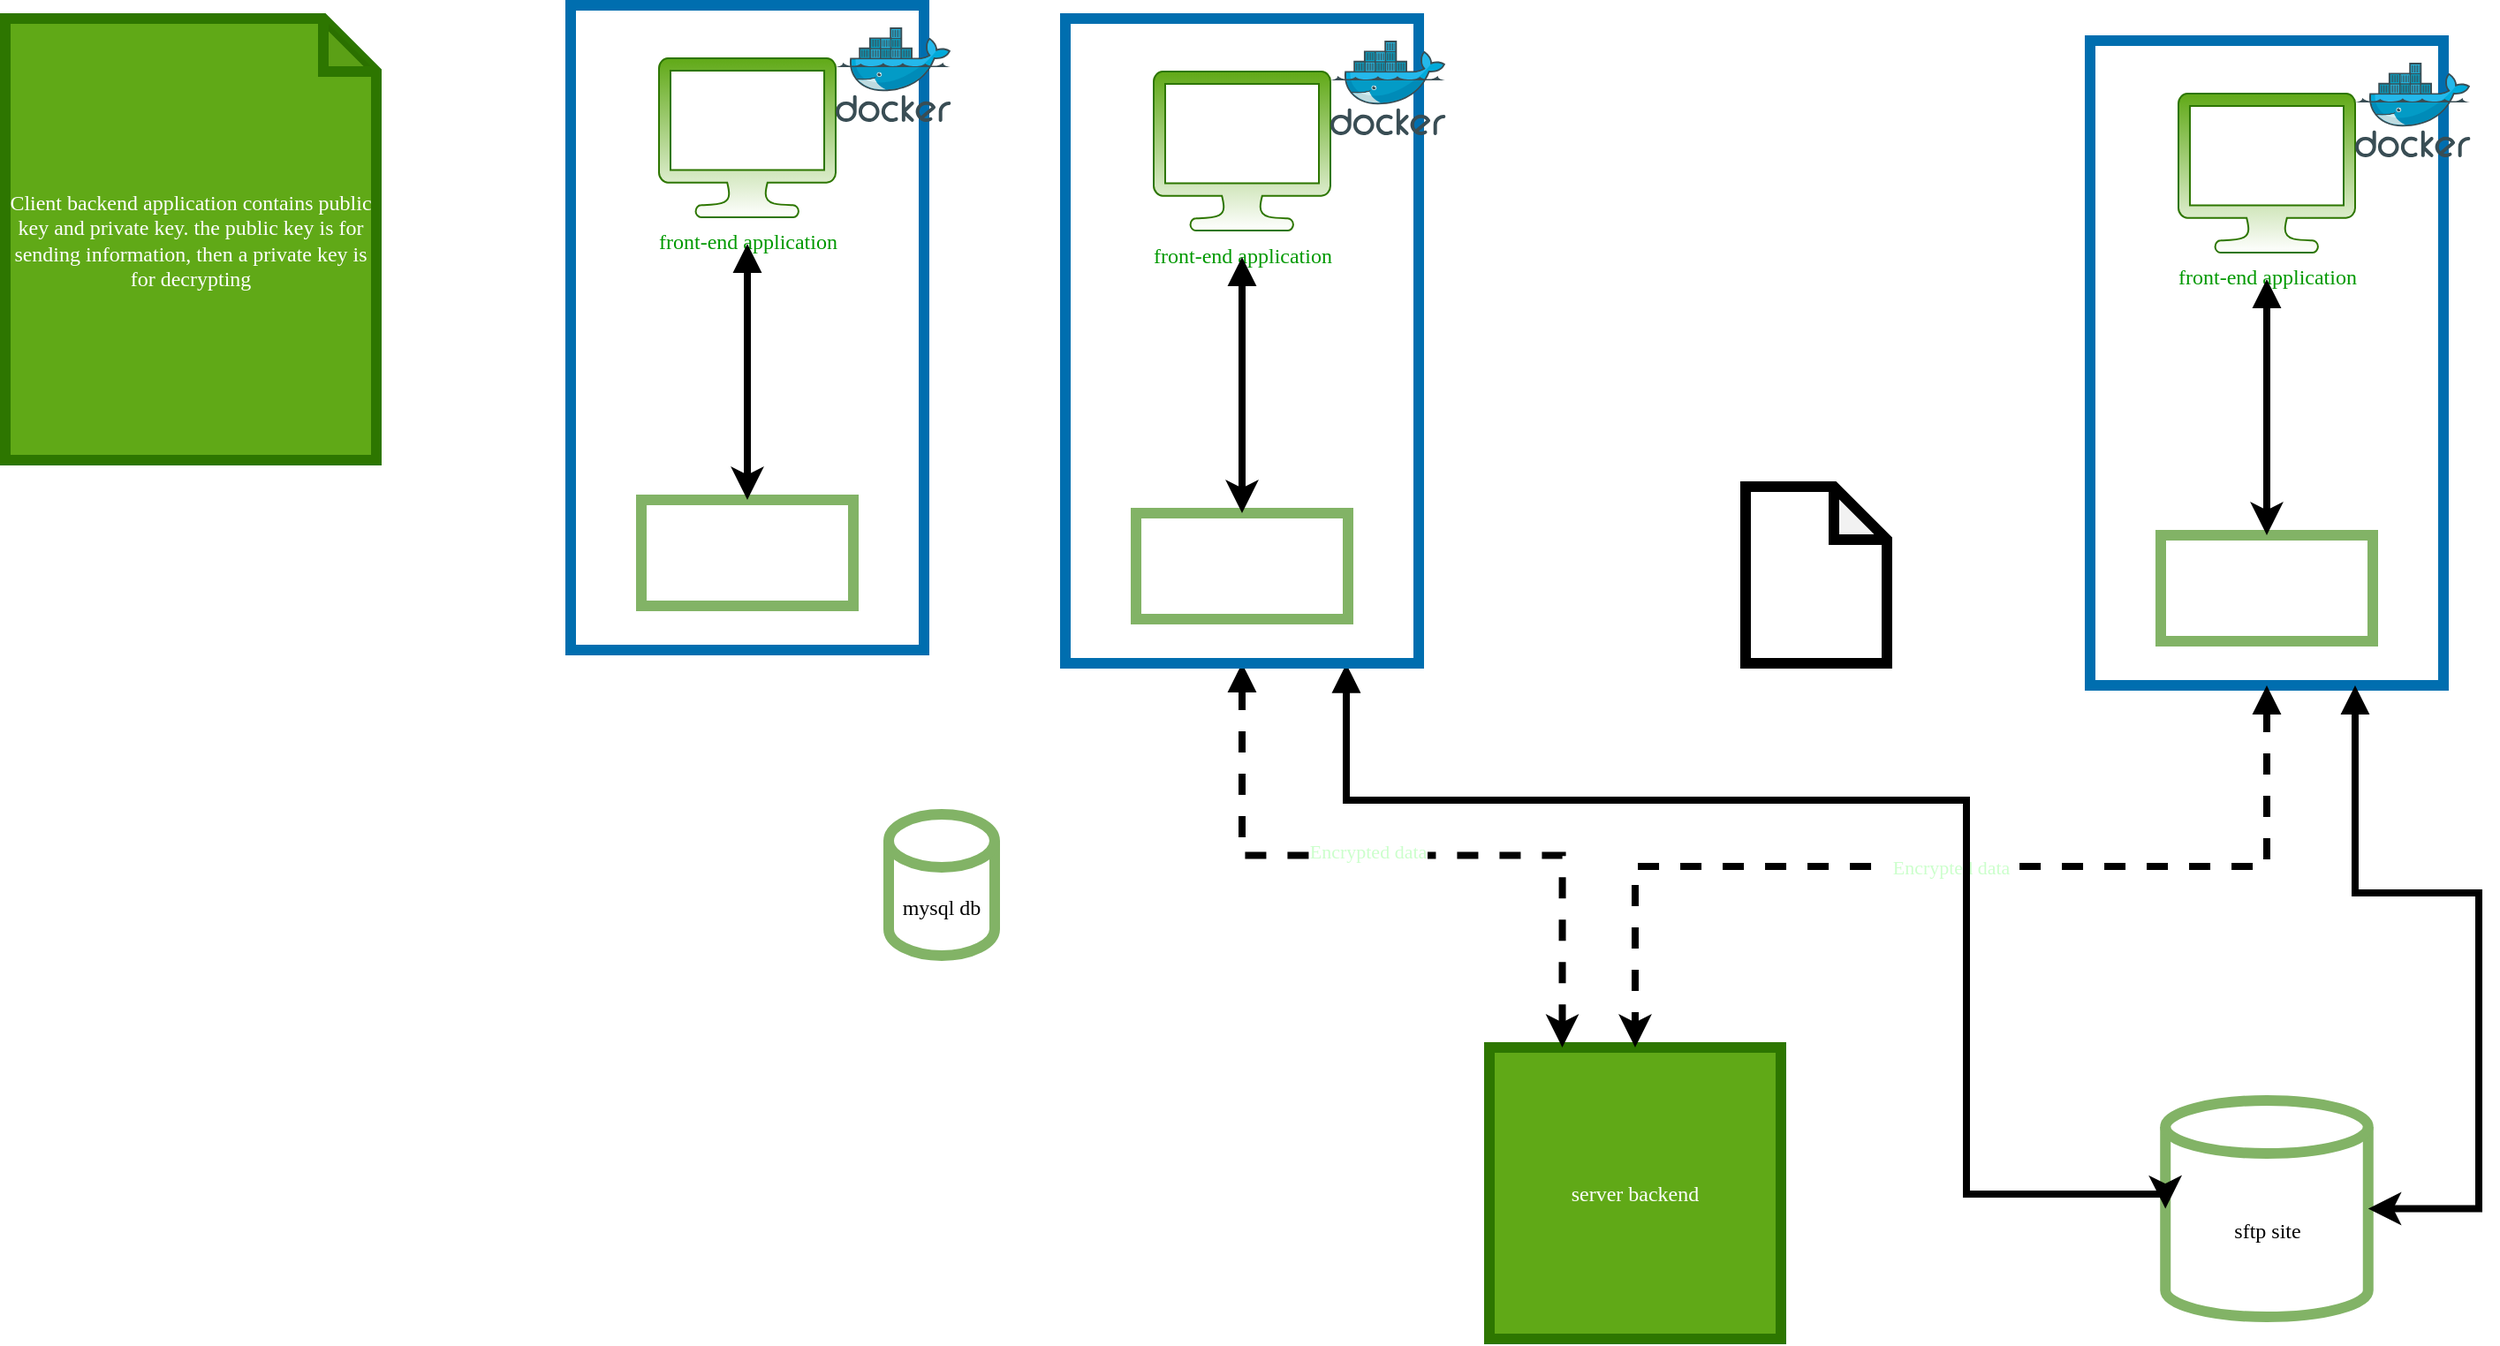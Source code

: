 <mxfile version="16.2.4" type="device"><diagram id="uitrMO1AaJZe0HgwEuxK" name="Page-1"><mxGraphModel dx="2272" dy="905" grid="1" gridSize="10" guides="1" tooltips="1" connect="1" arrows="1" fold="1" page="1" pageScale="1" pageWidth="850" pageHeight="1100" math="0" shadow="0"><root><mxCell id="0"/><mxCell id="1" parent="0"/><mxCell id="pYnr8Tc2lTxlnqV0wQ_2-9" value="mysql db" style="shape=cylinder3;whiteSpace=wrap;html=1;boundedLbl=1;backgroundOutline=1;size=15;fontFamily=Lucida Console;strokeWidth=6;gradientDirection=south;fillColor=none;strokeColor=#82b366;" vertex="1" parent="1"><mxGeometry x="-60" y="468" width="60" height="80" as="geometry"/></mxCell><mxCell id="pYnr8Tc2lTxlnqV0wQ_2-22" value="sftp site&lt;br&gt;" style="shape=cylinder3;whiteSpace=wrap;html=1;boundedLbl=1;backgroundOutline=1;size=15;fontFamily=Lucida Console;strokeWidth=6;gradientDirection=south;fillColor=none;strokeColor=#82b366;" vertex="1" parent="1"><mxGeometry x="662.62" y="630" width="114.76" height="122.5" as="geometry"/></mxCell><mxCell id="pYnr8Tc2lTxlnqV0wQ_2-23" value="server backend" style="whiteSpace=wrap;html=1;aspect=fixed;shadow=0;labelBackgroundColor=none;fontFamily=Lucida Console;strokeWidth=6;gradientDirection=south;fillColor=#60a917;fontColor=#ffffff;strokeColor=#2D7600;" vertex="1" parent="1"><mxGeometry x="280" y="600" width="165" height="165" as="geometry"/></mxCell><mxCell id="pYnr8Tc2lTxlnqV0wQ_2-31" value="" style="group" vertex="1" connectable="0" parent="1"><mxGeometry x="620" y="30" width="215.24" height="365" as="geometry"/></mxCell><mxCell id="pYnr8Tc2lTxlnqV0wQ_2-32" value="front-end application" style="sketch=0;pointerEvents=1;shadow=0;dashed=0;html=1;strokeColor=#2D7600;fillColor=#60a917;labelPosition=center;verticalLabelPosition=bottom;verticalAlign=top;outlineConnect=0;align=center;shape=mxgraph.office.devices.lcd_monitor;fontColor=#009900;gradientColor=#ffffff;gradientDirection=south;fontFamily=Lucida Console;container=0;" vertex="1" parent="pYnr8Tc2lTxlnqV0wQ_2-31"><mxGeometry x="50" y="30" width="100" height="90" as="geometry"/></mxCell><mxCell id="pYnr8Tc2lTxlnqV0wQ_2-33" value="client backend" style="rounded=0;whiteSpace=wrap;html=1;fontFamily=Lucida Console;strokeWidth=6;gradientDirection=south;fillColor=none;strokeColor=#82b366;fontColor=#FFFFFF;labelBackgroundColor=none;shadow=0;container=0;" vertex="1" parent="pYnr8Tc2lTxlnqV0wQ_2-31"><mxGeometry x="40" y="280" width="120" height="60" as="geometry"/></mxCell><mxCell id="pYnr8Tc2lTxlnqV0wQ_2-34" style="edgeStyle=orthogonalEdgeStyle;rounded=0;orthogonalLoop=1;jettySize=auto;html=1;entryX=0.5;entryY=0;entryDx=0;entryDy=0;fontFamily=Lucida Console;fontColor=#CCFFCC;startArrow=block;startFill=1;sourcePerimeterSpacing=15;targetPerimeterSpacing=49;strokeWidth=4;jumpSize=6;" edge="1" parent="pYnr8Tc2lTxlnqV0wQ_2-31" source="pYnr8Tc2lTxlnqV0wQ_2-32" target="pYnr8Tc2lTxlnqV0wQ_2-33"><mxGeometry relative="1" as="geometry"/></mxCell><mxCell id="pYnr8Tc2lTxlnqV0wQ_2-35" value="Docker Container" style="rounded=0;whiteSpace=wrap;html=1;shadow=0;labelBackgroundColor=none;fontFamily=Lucida Console;fontColor=#ffffff;strokeWidth=6;fillColor=none;gradientDirection=south;strokeColor=#006EAF;verticalAlign=top;container=0;" vertex="1" parent="pYnr8Tc2lTxlnqV0wQ_2-31"><mxGeometry width="200" height="365" as="geometry"/></mxCell><mxCell id="pYnr8Tc2lTxlnqV0wQ_2-36" value="" style="sketch=0;aspect=fixed;html=1;points=[];align=center;image;fontSize=12;image=img/lib/mscae/Docker.svg;shadow=0;labelBackgroundColor=none;fontFamily=Lucida Console;fontColor=#CCFFCC;strokeWidth=6;fillColor=none;gradientColor=none;gradientDirection=south;container=0;" vertex="1" parent="pYnr8Tc2lTxlnqV0wQ_2-31"><mxGeometry x="150" y="12.5" width="65.24" height="53.5" as="geometry"/></mxCell><mxCell id="pYnr8Tc2lTxlnqV0wQ_2-38" style="edgeStyle=orthogonalEdgeStyle;rounded=0;jumpSize=6;orthogonalLoop=1;jettySize=auto;html=1;exitX=0.5;exitY=1;exitDx=0;exitDy=0;entryX=0.25;entryY=0;entryDx=0;entryDy=0;fontFamily=Lucida Console;fontColor=#CCFFCC;startArrow=block;startFill=1;sourcePerimeterSpacing=15;targetPerimeterSpacing=49;strokeWidth=4;strokeColor=default;dashed=1;" edge="1" parent="1" source="pYnr8Tc2lTxlnqV0wQ_2-26" target="pYnr8Tc2lTxlnqV0wQ_2-23"><mxGeometry relative="1" as="geometry"/></mxCell><mxCell id="pYnr8Tc2lTxlnqV0wQ_2-41" value="Encrypted data" style="edgeLabel;html=1;align=center;verticalAlign=middle;resizable=0;points=[];fontFamily=Lucida Console;fontColor=#CCFFCC;" vertex="1" connectable="0" parent="pYnr8Tc2lTxlnqV0wQ_2-38"><mxGeometry x="-0.102" y="3" relative="1" as="geometry"><mxPoint as="offset"/></mxGeometry></mxCell><mxCell id="pYnr8Tc2lTxlnqV0wQ_2-39" value="Encrypted data" style="edgeStyle=orthogonalEdgeStyle;rounded=0;jumpSize=6;orthogonalLoop=1;jettySize=auto;html=1;exitX=0.5;exitY=1;exitDx=0;exitDy=0;entryX=0.5;entryY=0;entryDx=0;entryDy=0;fontFamily=Lucida Console;fontColor=#CCFFCC;startArrow=block;startFill=1;sourcePerimeterSpacing=15;targetPerimeterSpacing=49;strokeWidth=4;dashed=1;" edge="1" parent="1" source="pYnr8Tc2lTxlnqV0wQ_2-35" target="pYnr8Tc2lTxlnqV0wQ_2-23"><mxGeometry relative="1" as="geometry"/></mxCell><mxCell id="pYnr8Tc2lTxlnqV0wQ_2-42" value="Client backend application contains public key and private key. the public key is for sending information, then a private key is for decrypting" style="shape=note;whiteSpace=wrap;html=1;backgroundOutline=1;darkOpacity=0.05;shadow=0;labelBackgroundColor=none;fontFamily=Lucida Console;strokeWidth=6;fillColor=#60a917;gradientDirection=south;strokeColor=#2D7600;fontColor=#ffffff;" vertex="1" parent="1"><mxGeometry x="-560" y="17.5" width="210" height="250" as="geometry"/></mxCell><mxCell id="pYnr8Tc2lTxlnqV0wQ_2-46" style="edgeStyle=orthogonalEdgeStyle;rounded=0;jumpSize=6;orthogonalLoop=1;jettySize=auto;html=1;exitX=0.75;exitY=1;exitDx=0;exitDy=0;entryX=1;entryY=0.5;entryDx=0;entryDy=0;entryPerimeter=0;fontFamily=Lucida Console;fontColor=#CCFFCC;startArrow=block;startFill=1;sourcePerimeterSpacing=15;targetPerimeterSpacing=49;strokeColor=default;strokeWidth=4;" edge="1" parent="1" source="pYnr8Tc2lTxlnqV0wQ_2-35" target="pYnr8Tc2lTxlnqV0wQ_2-22"><mxGeometry relative="1" as="geometry"/></mxCell><mxCell id="pYnr8Tc2lTxlnqV0wQ_2-47" style="edgeStyle=orthogonalEdgeStyle;rounded=0;jumpSize=6;orthogonalLoop=1;jettySize=auto;html=1;exitX=0.795;exitY=1.001;exitDx=0;exitDy=0;entryX=0;entryY=0.5;entryDx=0;entryDy=0;entryPerimeter=0;fontFamily=Lucida Console;fontColor=#CCFFCC;startArrow=block;startFill=1;sourcePerimeterSpacing=15;targetPerimeterSpacing=49;strokeColor=default;strokeWidth=4;exitPerimeter=0;" edge="1" parent="1" source="pYnr8Tc2lTxlnqV0wQ_2-26" target="pYnr8Tc2lTxlnqV0wQ_2-22"><mxGeometry relative="1" as="geometry"><Array as="points"><mxPoint x="199" y="460"/><mxPoint x="550" y="460"/><mxPoint x="550" y="683"/></Array></mxGeometry></mxCell><mxCell id="pYnr8Tc2lTxlnqV0wQ_2-48" value="" style="shape=note;whiteSpace=wrap;html=1;backgroundOutline=1;darkOpacity=0.05;shadow=0;labelBackgroundColor=none;fontFamily=Lucida Console;fontColor=#CCFFCC;strokeWidth=6;fillColor=none;gradientColor=none;gradientDirection=south;" vertex="1" parent="1"><mxGeometry x="425" y="282.5" width="80" height="100" as="geometry"/></mxCell><mxCell id="pYnr8Tc2lTxlnqV0wQ_2-50" value="" style="group" vertex="1" connectable="0" parent="1"><mxGeometry x="40" y="17.5" width="215.24" height="365" as="geometry"/></mxCell><mxCell id="pYnr8Tc2lTxlnqV0wQ_2-5" value="front-end application" style="sketch=0;pointerEvents=1;shadow=0;dashed=0;html=1;strokeColor=#2D7600;fillColor=#60a917;labelPosition=center;verticalLabelPosition=bottom;verticalAlign=top;outlineConnect=0;align=center;shape=mxgraph.office.devices.lcd_monitor;fontColor=#009900;gradientColor=#ffffff;gradientDirection=south;fontFamily=Lucida Console;container=0;" vertex="1" parent="pYnr8Tc2lTxlnqV0wQ_2-50"><mxGeometry x="50" y="30" width="100" height="90" as="geometry"/></mxCell><mxCell id="pYnr8Tc2lTxlnqV0wQ_2-7" value="client backend" style="rounded=0;whiteSpace=wrap;html=1;fontFamily=Lucida Console;strokeWidth=6;gradientDirection=south;fillColor=none;strokeColor=#82b366;fontColor=#FFFFFF;labelBackgroundColor=none;shadow=0;container=0;" vertex="1" parent="pYnr8Tc2lTxlnqV0wQ_2-50"><mxGeometry x="40" y="280" width="120" height="60" as="geometry"/></mxCell><mxCell id="pYnr8Tc2lTxlnqV0wQ_2-16" style="edgeStyle=orthogonalEdgeStyle;rounded=0;orthogonalLoop=1;jettySize=auto;html=1;entryX=0.5;entryY=0;entryDx=0;entryDy=0;fontFamily=Lucida Console;fontColor=#CCFFCC;startArrow=block;startFill=1;sourcePerimeterSpacing=15;targetPerimeterSpacing=49;strokeWidth=4;jumpSize=6;" edge="1" parent="pYnr8Tc2lTxlnqV0wQ_2-50" source="pYnr8Tc2lTxlnqV0wQ_2-5" target="pYnr8Tc2lTxlnqV0wQ_2-7"><mxGeometry relative="1" as="geometry"/></mxCell><mxCell id="pYnr8Tc2lTxlnqV0wQ_2-26" value="Docker Container" style="rounded=0;whiteSpace=wrap;html=1;shadow=0;labelBackgroundColor=none;fontFamily=Lucida Console;fontColor=#ffffff;strokeWidth=6;fillColor=none;gradientDirection=south;strokeColor=#006EAF;verticalAlign=top;container=0;" vertex="1" parent="pYnr8Tc2lTxlnqV0wQ_2-50"><mxGeometry width="200" height="365" as="geometry"/></mxCell><mxCell id="pYnr8Tc2lTxlnqV0wQ_2-28" value="" style="sketch=0;aspect=fixed;html=1;points=[];align=center;image;fontSize=12;image=img/lib/mscae/Docker.svg;shadow=0;labelBackgroundColor=none;fontFamily=Lucida Console;fontColor=#CCFFCC;strokeWidth=6;fillColor=none;gradientColor=none;gradientDirection=south;container=0;" vertex="1" parent="pYnr8Tc2lTxlnqV0wQ_2-50"><mxGeometry x="150" y="12.5" width="65.24" height="53.5" as="geometry"/></mxCell><mxCell id="pYnr8Tc2lTxlnqV0wQ_2-51" value="" style="group" vertex="1" connectable="0" parent="1"><mxGeometry x="-240" y="10" width="215.24" height="365" as="geometry"/></mxCell><mxCell id="pYnr8Tc2lTxlnqV0wQ_2-52" value="front-end application" style="sketch=0;pointerEvents=1;shadow=0;dashed=0;html=1;strokeColor=#2D7600;fillColor=#60a917;labelPosition=center;verticalLabelPosition=bottom;verticalAlign=top;outlineConnect=0;align=center;shape=mxgraph.office.devices.lcd_monitor;fontColor=#009900;gradientColor=#ffffff;gradientDirection=south;fontFamily=Lucida Console;container=0;" vertex="1" parent="pYnr8Tc2lTxlnqV0wQ_2-51"><mxGeometry x="50" y="30" width="100" height="90" as="geometry"/></mxCell><mxCell id="pYnr8Tc2lTxlnqV0wQ_2-53" value="client backend" style="rounded=0;whiteSpace=wrap;html=1;fontFamily=Lucida Console;strokeWidth=6;gradientDirection=south;fillColor=none;strokeColor=#82b366;fontColor=#FFFFFF;labelBackgroundColor=none;shadow=0;container=0;" vertex="1" parent="pYnr8Tc2lTxlnqV0wQ_2-51"><mxGeometry x="40" y="280" width="120" height="60" as="geometry"/></mxCell><mxCell id="pYnr8Tc2lTxlnqV0wQ_2-54" style="edgeStyle=orthogonalEdgeStyle;rounded=0;orthogonalLoop=1;jettySize=auto;html=1;entryX=0.5;entryY=0;entryDx=0;entryDy=0;fontFamily=Lucida Console;fontColor=#CCFFCC;startArrow=block;startFill=1;sourcePerimeterSpacing=15;targetPerimeterSpacing=49;strokeWidth=4;jumpSize=6;" edge="1" parent="pYnr8Tc2lTxlnqV0wQ_2-51" source="pYnr8Tc2lTxlnqV0wQ_2-52" target="pYnr8Tc2lTxlnqV0wQ_2-53"><mxGeometry relative="1" as="geometry"/></mxCell><mxCell id="pYnr8Tc2lTxlnqV0wQ_2-55" value="Docker Container" style="rounded=0;whiteSpace=wrap;html=1;shadow=0;labelBackgroundColor=none;fontFamily=Lucida Console;fontColor=#ffffff;strokeWidth=6;fillColor=none;gradientDirection=south;strokeColor=#006EAF;verticalAlign=top;container=0;" vertex="1" parent="pYnr8Tc2lTxlnqV0wQ_2-51"><mxGeometry width="200" height="365" as="geometry"/></mxCell><mxCell id="pYnr8Tc2lTxlnqV0wQ_2-56" value="" style="sketch=0;aspect=fixed;html=1;points=[];align=center;image;fontSize=12;image=img/lib/mscae/Docker.svg;shadow=0;labelBackgroundColor=none;fontFamily=Lucida Console;fontColor=#CCFFCC;strokeWidth=6;fillColor=none;gradientColor=none;gradientDirection=south;container=0;" vertex="1" parent="pYnr8Tc2lTxlnqV0wQ_2-51"><mxGeometry x="150" y="12.5" width="65.24" height="53.5" as="geometry"/></mxCell></root></mxGraphModel></diagram></mxfile>